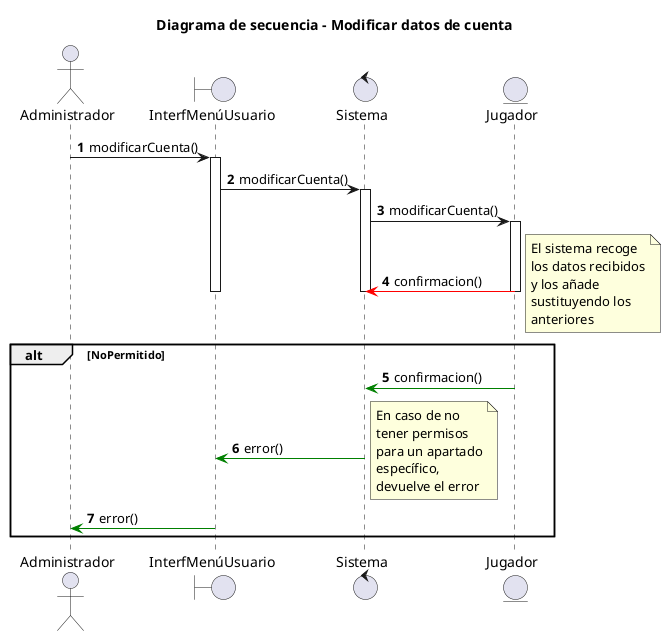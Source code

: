 @startuml
title Diagrama de secuencia - Modificar datos de cuenta
autonumber
actor Administrador
boundary InterfMenúUsuario
control Sistema
entity Jugador

Administrador -> InterfMenúUsuario : modificarCuenta()
activate InterfMenúUsuario
InterfMenúUsuario -> Sistema : modificarCuenta()
activate Sistema
Sistema -> Jugador : modificarCuenta()
activate Jugador
Jugador -[#red]> Sistema : confirmacion()
note right 
El sistema recoge 
los datos recibidos
y los añade 
sustituyendo los 
anteriores
end note


deactivate Jugador
deactivate Sistema
deactivate InterfMenúUsuario
alt NoPermitido
Jugador -[#green]> Sistema : confirmacion()
Sistema -[#green]> InterfMenúUsuario : error()
note right 
En caso de no
tener permisos
para un apartado
específico,
devuelve el error
end note
InterfMenúUsuario -[#green]> Administrador : error()
end

@enduml
